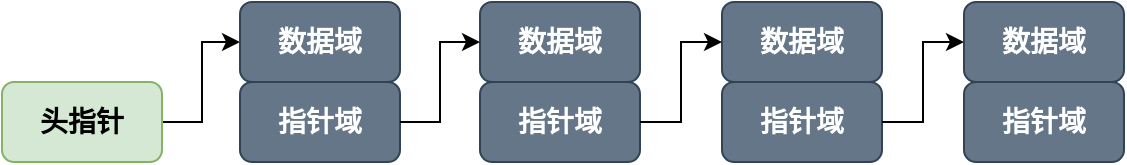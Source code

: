 <mxfile version="14.4.8" type="github">
  <diagram name="Page-1" id="efa7a0a1-bf9b-a30e-e6df-94a7791c09e9">
    <mxGraphModel dx="1422" dy="706" grid="1" gridSize="10" guides="1" tooltips="1" connect="1" arrows="1" fold="1" page="1" pageScale="1" pageWidth="826" pageHeight="1169" background="#ffffff" math="0" shadow="0">
      <root>
        <mxCell id="0" />
        <mxCell id="1" parent="0" />
        <mxCell id="owQJNBBE0c2wY_kpn1Dt-116" value="" style="edgeStyle=orthogonalEdgeStyle;rounded=0;orthogonalLoop=1;jettySize=auto;html=1;" edge="1" parent="1" source="owQJNBBE0c2wY_kpn1Dt-114" target="owQJNBBE0c2wY_kpn1Dt-115">
          <mxGeometry relative="1" as="geometry" />
        </mxCell>
        <mxCell id="owQJNBBE0c2wY_kpn1Dt-114" value="&lt;font style=&quot;font-size: 14px&quot;&gt;&lt;b&gt;头指针&lt;/b&gt;&lt;/font&gt;" style="rounded=1;whiteSpace=wrap;html=1;fillColor=#d5e8d4;strokeColor=#82b366;" vertex="1" parent="1">
          <mxGeometry x="160" y="200" width="80" height="40" as="geometry" />
        </mxCell>
        <mxCell id="owQJNBBE0c2wY_kpn1Dt-119" value="" style="group" vertex="1" connectable="0" parent="1">
          <mxGeometry x="279" y="160" width="80" height="80" as="geometry" />
        </mxCell>
        <mxCell id="owQJNBBE0c2wY_kpn1Dt-115" value="&lt;font style=&quot;font-size: 14px&quot;&gt;&lt;b&gt;数据域&lt;/b&gt;&lt;/font&gt;" style="rounded=1;whiteSpace=wrap;html=1;fillColor=#647687;strokeColor=#314354;fontColor=#ffffff;" vertex="1" parent="owQJNBBE0c2wY_kpn1Dt-119">
          <mxGeometry width="80" height="40" as="geometry" />
        </mxCell>
        <mxCell id="owQJNBBE0c2wY_kpn1Dt-117" value="&lt;font style=&quot;font-size: 14px&quot;&gt;&lt;b&gt;指针域&lt;/b&gt;&lt;/font&gt;" style="rounded=1;whiteSpace=wrap;html=1;fillColor=#647687;strokeColor=#314354;fontColor=#ffffff;" vertex="1" parent="owQJNBBE0c2wY_kpn1Dt-119">
          <mxGeometry y="40" width="80" height="40" as="geometry" />
        </mxCell>
        <mxCell id="owQJNBBE0c2wY_kpn1Dt-122" value="" style="group" vertex="1" connectable="0" parent="1">
          <mxGeometry x="399" y="160" width="80" height="80" as="geometry" />
        </mxCell>
        <mxCell id="owQJNBBE0c2wY_kpn1Dt-123" value="&lt;font style=&quot;font-size: 14px&quot;&gt;&lt;b&gt;数据域&lt;/b&gt;&lt;/font&gt;" style="rounded=1;whiteSpace=wrap;html=1;fillColor=#647687;strokeColor=#314354;fontColor=#ffffff;" vertex="1" parent="owQJNBBE0c2wY_kpn1Dt-122">
          <mxGeometry width="80" height="40" as="geometry" />
        </mxCell>
        <mxCell id="owQJNBBE0c2wY_kpn1Dt-124" value="&lt;font style=&quot;font-size: 14px&quot;&gt;&lt;b&gt;指针域&lt;/b&gt;&lt;/font&gt;" style="rounded=1;whiteSpace=wrap;html=1;fillColor=#647687;strokeColor=#314354;fontColor=#ffffff;" vertex="1" parent="owQJNBBE0c2wY_kpn1Dt-122">
          <mxGeometry y="40" width="80" height="40" as="geometry" />
        </mxCell>
        <mxCell id="owQJNBBE0c2wY_kpn1Dt-125" style="edgeStyle=orthogonalEdgeStyle;rounded=0;orthogonalLoop=1;jettySize=auto;html=1;exitX=1;exitY=0.5;exitDx=0;exitDy=0;entryX=0;entryY=0.5;entryDx=0;entryDy=0;" edge="1" parent="1" source="owQJNBBE0c2wY_kpn1Dt-117" target="owQJNBBE0c2wY_kpn1Dt-123">
          <mxGeometry relative="1" as="geometry" />
        </mxCell>
        <mxCell id="owQJNBBE0c2wY_kpn1Dt-126" value="" style="group" vertex="1" connectable="0" parent="1">
          <mxGeometry x="520" y="160" width="80" height="80" as="geometry" />
        </mxCell>
        <mxCell id="owQJNBBE0c2wY_kpn1Dt-127" value="&lt;font style=&quot;font-size: 14px&quot;&gt;&lt;b&gt;数据域&lt;/b&gt;&lt;/font&gt;" style="rounded=1;whiteSpace=wrap;html=1;fillColor=#647687;strokeColor=#314354;fontColor=#ffffff;" vertex="1" parent="owQJNBBE0c2wY_kpn1Dt-126">
          <mxGeometry width="80" height="40" as="geometry" />
        </mxCell>
        <mxCell id="owQJNBBE0c2wY_kpn1Dt-128" value="&lt;font style=&quot;font-size: 14px&quot;&gt;&lt;b&gt;指针域&lt;/b&gt;&lt;/font&gt;" style="rounded=1;whiteSpace=wrap;html=1;fillColor=#647687;strokeColor=#314354;fontColor=#ffffff;" vertex="1" parent="owQJNBBE0c2wY_kpn1Dt-126">
          <mxGeometry y="40" width="80" height="40" as="geometry" />
        </mxCell>
        <mxCell id="owQJNBBE0c2wY_kpn1Dt-130" style="edgeStyle=orthogonalEdgeStyle;rounded=0;orthogonalLoop=1;jettySize=auto;html=1;exitX=1;exitY=0.5;exitDx=0;exitDy=0;entryX=0;entryY=0.5;entryDx=0;entryDy=0;" edge="1" parent="1" source="owQJNBBE0c2wY_kpn1Dt-124" target="owQJNBBE0c2wY_kpn1Dt-127">
          <mxGeometry relative="1" as="geometry" />
        </mxCell>
        <mxCell id="owQJNBBE0c2wY_kpn1Dt-131" value="" style="group" vertex="1" connectable="0" parent="1">
          <mxGeometry x="641" y="160" width="80" height="80" as="geometry" />
        </mxCell>
        <mxCell id="owQJNBBE0c2wY_kpn1Dt-132" value="&lt;font style=&quot;font-size: 14px&quot;&gt;&lt;b&gt;数据域&lt;/b&gt;&lt;/font&gt;" style="rounded=1;whiteSpace=wrap;html=1;fillColor=#647687;strokeColor=#314354;fontColor=#ffffff;" vertex="1" parent="owQJNBBE0c2wY_kpn1Dt-131">
          <mxGeometry width="80" height="40" as="geometry" />
        </mxCell>
        <mxCell id="owQJNBBE0c2wY_kpn1Dt-133" value="&lt;font style=&quot;font-size: 14px&quot;&gt;&lt;b&gt;指针域&lt;/b&gt;&lt;/font&gt;" style="rounded=1;whiteSpace=wrap;html=1;fillColor=#647687;strokeColor=#314354;fontColor=#ffffff;" vertex="1" parent="owQJNBBE0c2wY_kpn1Dt-131">
          <mxGeometry y="40" width="80" height="40" as="geometry" />
        </mxCell>
        <mxCell id="owQJNBBE0c2wY_kpn1Dt-134" style="edgeStyle=orthogonalEdgeStyle;rounded=0;orthogonalLoop=1;jettySize=auto;html=1;exitX=1;exitY=0.5;exitDx=0;exitDy=0;entryX=0;entryY=0.5;entryDx=0;entryDy=0;" edge="1" parent="1" source="owQJNBBE0c2wY_kpn1Dt-128" target="owQJNBBE0c2wY_kpn1Dt-132">
          <mxGeometry relative="1" as="geometry" />
        </mxCell>
      </root>
    </mxGraphModel>
  </diagram>
</mxfile>
